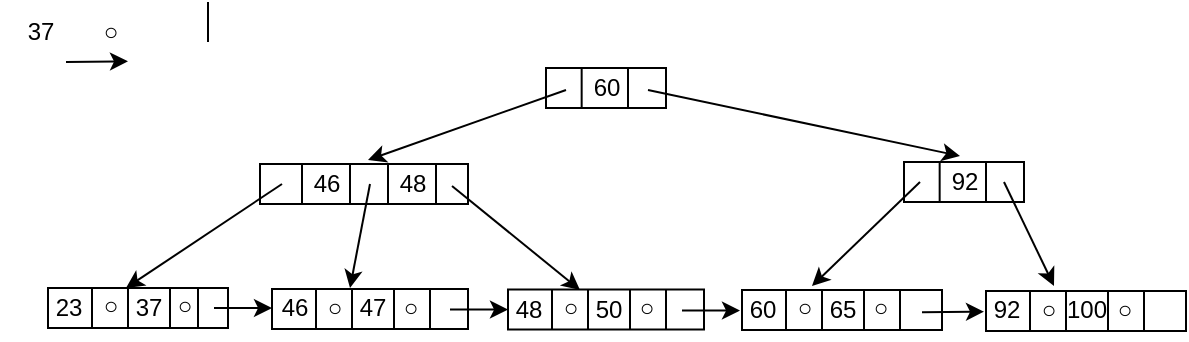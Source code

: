 <mxfile version="21.0.10" type="device"><diagram name="Page-1" id="10a91c8b-09ff-31b1-d368-03940ed4cc9e"><mxGraphModel dx="721" dy="346" grid="1" gridSize="10" guides="1" tooltips="1" connect="1" arrows="1" fold="1" page="1" pageScale="1" pageWidth="1100" pageHeight="850" background="none" math="0" shadow="0"><root><mxCell id="0"/><mxCell id="1" parent="0"/><mxCell id="BPjJ4LIaMayB5LNIsKTq-1" value="" style="rounded=0;whiteSpace=wrap;html=1;" vertex="1" parent="1"><mxGeometry x="176" y="193" width="104" height="20" as="geometry"/></mxCell><mxCell id="BPjJ4LIaMayB5LNIsKTq-2" value="" style="endArrow=none;html=1;rounded=0;" edge="1" parent="1"><mxGeometry width="50" height="50" relative="1" as="geometry"><mxPoint x="197" y="213" as="sourcePoint"/><mxPoint x="197" y="193" as="targetPoint"/></mxGeometry></mxCell><mxCell id="BPjJ4LIaMayB5LNIsKTq-4" value="" style="shape=image;html=1;verticalAlign=top;verticalLabelPosition=bottom;labelBackgroundColor=#ffffff;imageAspect=0;aspect=fixed;image=https://cdn1.iconfinder.com/data/icons/bootstrap-vol-2/16/dot-128.png" vertex="1" parent="1"><mxGeometry x="173" y="189" width="28" height="28" as="geometry"/></mxCell><mxCell id="BPjJ4LIaMayB5LNIsKTq-5" value="46&lt;br&gt;" style="text;html=1;align=center;verticalAlign=middle;resizable=0;points=[];autosize=1;strokeColor=none;fillColor=none;" vertex="1" parent="1"><mxGeometry x="189" y="188" width="40" height="30" as="geometry"/></mxCell><mxCell id="BPjJ4LIaMayB5LNIsKTq-6" value="" style="shape=image;html=1;verticalAlign=top;verticalLabelPosition=bottom;labelBackgroundColor=#ffffff;imageAspect=0;aspect=fixed;image=https://cdn1.iconfinder.com/data/icons/bootstrap-vol-2/16/dot-128.png" vertex="1" parent="1"><mxGeometry x="110" y="112" width="28" height="28" as="geometry"/></mxCell><mxCell id="BPjJ4LIaMayB5LNIsKTq-8" value="" style="endArrow=none;html=1;rounded=0;" edge="1" parent="1"><mxGeometry width="50" height="50" relative="1" as="geometry"><mxPoint x="221" y="213" as="sourcePoint"/><mxPoint x="221" y="193" as="targetPoint"/></mxGeometry></mxCell><mxCell id="BPjJ4LIaMayB5LNIsKTq-9" value="" style="endArrow=none;html=1;rounded=0;" edge="1" parent="1"><mxGeometry width="50" height="50" relative="1" as="geometry"><mxPoint x="150" y="132" as="sourcePoint"/><mxPoint x="150" y="112" as="targetPoint"/></mxGeometry></mxCell><mxCell id="BPjJ4LIaMayB5LNIsKTq-10" value="" style="shape=image;html=1;verticalAlign=top;verticalLabelPosition=bottom;labelBackgroundColor=#ffffff;imageAspect=0;aspect=fixed;image=https://cdn1.iconfinder.com/data/icons/bootstrap-vol-2/16/dot-128.png" vertex="1" parent="1"><mxGeometry x="217" y="189" width="28" height="28" as="geometry"/></mxCell><mxCell id="BPjJ4LIaMayB5LNIsKTq-11" value="" style="endArrow=none;html=1;rounded=0;" edge="1" parent="1"><mxGeometry width="50" height="50" relative="1" as="geometry"><mxPoint x="240" y="213" as="sourcePoint"/><mxPoint x="240" y="193" as="targetPoint"/></mxGeometry></mxCell><mxCell id="BPjJ4LIaMayB5LNIsKTq-12" value="48" style="text;html=1;align=center;verticalAlign=middle;resizable=0;points=[];autosize=1;strokeColor=none;fillColor=none;" vertex="1" parent="1"><mxGeometry x="232" y="188" width="40" height="30" as="geometry"/></mxCell><mxCell id="BPjJ4LIaMayB5LNIsKTq-14" value="" style="endArrow=none;html=1;rounded=0;" edge="1" parent="1"><mxGeometry width="50" height="50" relative="1" as="geometry"><mxPoint x="264" y="213" as="sourcePoint"/><mxPoint x="264" y="193" as="targetPoint"/></mxGeometry></mxCell><mxCell id="BPjJ4LIaMayB5LNIsKTq-15" value="" style="rounded=0;whiteSpace=wrap;html=1;" vertex="1" parent="1"><mxGeometry x="70" y="255" width="90" height="20" as="geometry"/></mxCell><mxCell id="BPjJ4LIaMayB5LNIsKTq-18" value="23" style="text;html=1;align=center;verticalAlign=middle;resizable=0;points=[];autosize=1;strokeColor=none;fillColor=none;" vertex="1" parent="1"><mxGeometry x="60" y="250" width="40" height="30" as="geometry"/></mxCell><mxCell id="BPjJ4LIaMayB5LNIsKTq-19" value="" style="endArrow=none;html=1;rounded=0;" edge="1" parent="1"><mxGeometry width="50" height="50" relative="1" as="geometry"><mxPoint x="92" y="275" as="sourcePoint"/><mxPoint x="92" y="255" as="targetPoint"/></mxGeometry></mxCell><mxCell id="BPjJ4LIaMayB5LNIsKTq-21" value="" style="endArrow=none;html=1;rounded=0;" edge="1" parent="1"><mxGeometry width="50" height="50" relative="1" as="geometry"><mxPoint x="110" y="275" as="sourcePoint"/><mxPoint x="110" y="255" as="targetPoint"/></mxGeometry></mxCell><mxCell id="BPjJ4LIaMayB5LNIsKTq-23" value="" style="shape=image;html=1;verticalAlign=top;verticalLabelPosition=bottom;labelBackgroundColor=#ffffff;imageAspect=0;aspect=fixed;image=https://cdn1.iconfinder.com/data/icons/bootstrap-vol-2/16/dot-128.png" vertex="1" parent="1"><mxGeometry x="139" y="251" width="28" height="28" as="geometry"/></mxCell><mxCell id="BPjJ4LIaMayB5LNIsKTq-24" value="" style="endArrow=none;html=1;rounded=0;" edge="1" parent="1"><mxGeometry width="50" height="50" relative="1" as="geometry"><mxPoint x="131" y="275" as="sourcePoint"/><mxPoint x="131" y="255" as="targetPoint"/><Array as="points"><mxPoint x="131" y="270"/></Array></mxGeometry></mxCell><mxCell id="BPjJ4LIaMayB5LNIsKTq-29" value="○" style="text;html=1;align=center;verticalAlign=middle;resizable=0;points=[];autosize=1;strokeColor=none;fillColor=none;" vertex="1" parent="1"><mxGeometry x="86" y="249" width="30" height="30" as="geometry"/></mxCell><mxCell id="BPjJ4LIaMayB5LNIsKTq-30" value="37&lt;br&gt;" style="text;html=1;align=center;verticalAlign=middle;resizable=0;points=[];autosize=1;strokeColor=none;fillColor=none;" vertex="1" parent="1"><mxGeometry x="100" y="250" width="40" height="30" as="geometry"/></mxCell><mxCell id="BPjJ4LIaMayB5LNIsKTq-31" value="" style="endArrow=none;html=1;rounded=0;" edge="1" parent="1"><mxGeometry width="50" height="50" relative="1" as="geometry"><mxPoint x="145" y="275" as="sourcePoint"/><mxPoint x="145" y="255" as="targetPoint"/></mxGeometry></mxCell><mxCell id="BPjJ4LIaMayB5LNIsKTq-32" value="○" style="text;html=1;align=center;verticalAlign=middle;resizable=0;points=[];autosize=1;strokeColor=none;fillColor=none;" vertex="1" parent="1"><mxGeometry x="86" y="112" width="30" height="30" as="geometry"/></mxCell><mxCell id="BPjJ4LIaMayB5LNIsKTq-33" value="○" style="text;html=1;align=center;verticalAlign=middle;resizable=0;points=[];autosize=1;strokeColor=none;fillColor=none;" vertex="1" parent="1"><mxGeometry x="123" y="249" width="30" height="30" as="geometry"/></mxCell><mxCell id="BPjJ4LIaMayB5LNIsKTq-34" value="37&lt;br&gt;" style="text;html=1;align=center;verticalAlign=middle;resizable=0;points=[];autosize=1;strokeColor=none;fillColor=none;" vertex="1" parent="1"><mxGeometry x="46" y="112" width="40" height="30" as="geometry"/></mxCell><mxCell id="BPjJ4LIaMayB5LNIsKTq-45" value="" style="rounded=0;whiteSpace=wrap;html=1;" vertex="1" parent="1"><mxGeometry x="182" y="255.5" width="98" height="20" as="geometry"/></mxCell><mxCell id="BPjJ4LIaMayB5LNIsKTq-46" value="" style="endArrow=none;html=1;rounded=0;" edge="1" parent="1"><mxGeometry width="50" height="50" relative="1" as="geometry"><mxPoint x="204" y="275.5" as="sourcePoint"/><mxPoint x="204" y="255.5" as="targetPoint"/></mxGeometry></mxCell><mxCell id="BPjJ4LIaMayB5LNIsKTq-47" value="" style="endArrow=none;html=1;rounded=0;" edge="1" parent="1"><mxGeometry width="50" height="50" relative="1" as="geometry"><mxPoint x="222" y="275.5" as="sourcePoint"/><mxPoint x="222" y="255.5" as="targetPoint"/></mxGeometry></mxCell><mxCell id="BPjJ4LIaMayB5LNIsKTq-49" value="" style="endArrow=none;html=1;rounded=0;" edge="1" parent="1"><mxGeometry width="50" height="50" relative="1" as="geometry"><mxPoint x="243" y="275.5" as="sourcePoint"/><mxPoint x="243" y="255.5" as="targetPoint"/></mxGeometry></mxCell><mxCell id="BPjJ4LIaMayB5LNIsKTq-50" value="○" style="text;html=1;align=center;verticalAlign=middle;resizable=0;points=[];autosize=1;strokeColor=none;fillColor=none;" vertex="1" parent="1"><mxGeometry x="198" y="249.5" width="30" height="30" as="geometry"/></mxCell><mxCell id="BPjJ4LIaMayB5LNIsKTq-51" value="46" style="text;html=1;align=center;verticalAlign=middle;resizable=0;points=[];autosize=1;strokeColor=none;fillColor=none;" vertex="1" parent="1"><mxGeometry x="173" y="250" width="40" height="30" as="geometry"/></mxCell><mxCell id="BPjJ4LIaMayB5LNIsKTq-52" value="" style="endArrow=none;html=1;rounded=0;" edge="1" parent="1"><mxGeometry width="50" height="50" relative="1" as="geometry"><mxPoint x="261" y="275.5" as="sourcePoint"/><mxPoint x="261" y="255.5" as="targetPoint"/></mxGeometry></mxCell><mxCell id="BPjJ4LIaMayB5LNIsKTq-53" value="○" style="text;html=1;align=center;verticalAlign=middle;resizable=0;points=[];autosize=1;strokeColor=none;fillColor=none;" vertex="1" parent="1"><mxGeometry x="236" y="249.5" width="30" height="30" as="geometry"/></mxCell><mxCell id="BPjJ4LIaMayB5LNIsKTq-54" value="47" style="text;html=1;align=center;verticalAlign=middle;resizable=0;points=[];autosize=1;strokeColor=none;fillColor=none;" vertex="1" parent="1"><mxGeometry x="212" y="249.5" width="40" height="30" as="geometry"/></mxCell><mxCell id="BPjJ4LIaMayB5LNIsKTq-58" value="" style="shape=image;html=1;verticalAlign=top;verticalLabelPosition=bottom;labelBackgroundColor=#ffffff;imageAspect=0;aspect=fixed;image=https://cdn1.iconfinder.com/data/icons/bootstrap-vol-2/16/dot-128.png" vertex="1" parent="1"><mxGeometry x="256" y="252" width="28" height="28" as="geometry"/></mxCell><mxCell id="BPjJ4LIaMayB5LNIsKTq-60" value="" style="rounded=0;whiteSpace=wrap;html=1;" vertex="1" parent="1"><mxGeometry x="417" y="256" width="100" height="20" as="geometry"/></mxCell><mxCell id="BPjJ4LIaMayB5LNIsKTq-61" value="" style="endArrow=none;html=1;rounded=0;" edge="1" parent="1"><mxGeometry width="50" height="50" relative="1" as="geometry"><mxPoint x="439" y="276" as="sourcePoint"/><mxPoint x="439" y="256" as="targetPoint"/></mxGeometry></mxCell><mxCell id="BPjJ4LIaMayB5LNIsKTq-62" value="" style="endArrow=none;html=1;rounded=0;" edge="1" parent="1"><mxGeometry width="50" height="50" relative="1" as="geometry"><mxPoint x="457" y="276" as="sourcePoint"/><mxPoint x="457" y="256" as="targetPoint"/></mxGeometry></mxCell><mxCell id="BPjJ4LIaMayB5LNIsKTq-63" value="" style="endArrow=none;html=1;rounded=0;" edge="1" parent="1"><mxGeometry width="50" height="50" relative="1" as="geometry"><mxPoint x="478" y="276" as="sourcePoint"/><mxPoint x="478" y="256" as="targetPoint"/></mxGeometry></mxCell><mxCell id="BPjJ4LIaMayB5LNIsKTq-64" value="○" style="text;html=1;align=center;verticalAlign=middle;resizable=0;points=[];autosize=1;strokeColor=none;fillColor=none;" vertex="1" parent="1"><mxGeometry x="433" y="250" width="30" height="30" as="geometry"/></mxCell><mxCell id="BPjJ4LIaMayB5LNIsKTq-65" value="" style="endArrow=none;html=1;rounded=0;" edge="1" parent="1"><mxGeometry width="50" height="50" relative="1" as="geometry"><mxPoint x="496" y="276" as="sourcePoint"/><mxPoint x="496" y="256" as="targetPoint"/></mxGeometry></mxCell><mxCell id="BPjJ4LIaMayB5LNIsKTq-66" value="○" style="text;html=1;align=center;verticalAlign=middle;resizable=0;points=[];autosize=1;strokeColor=none;fillColor=none;" vertex="1" parent="1"><mxGeometry x="471" y="250" width="30" height="30" as="geometry"/></mxCell><mxCell id="BPjJ4LIaMayB5LNIsKTq-67" value="65" style="text;html=1;align=center;verticalAlign=middle;resizable=0;points=[];autosize=1;strokeColor=none;fillColor=none;" vertex="1" parent="1"><mxGeometry x="447" y="251" width="40" height="30" as="geometry"/></mxCell><mxCell id="BPjJ4LIaMayB5LNIsKTq-73" value="60" style="text;html=1;align=center;verticalAlign=middle;resizable=0;points=[];autosize=1;strokeColor=none;fillColor=none;" vertex="1" parent="1"><mxGeometry x="407" y="250.5" width="40" height="30" as="geometry"/></mxCell><mxCell id="BPjJ4LIaMayB5LNIsKTq-74" value="" style="endArrow=classic;html=1;rounded=0;" edge="1" parent="1"><mxGeometry width="50" height="50" relative="1" as="geometry"><mxPoint x="187" y="203" as="sourcePoint"/><mxPoint x="109" y="255" as="targetPoint"/></mxGeometry></mxCell><mxCell id="BPjJ4LIaMayB5LNIsKTq-69" value="92" style="text;html=1;align=center;verticalAlign=middle;resizable=0;points=[];autosize=1;strokeColor=none;fillColor=none;" vertex="1" parent="1"><mxGeometry x="529" y="249.5" width="40" height="30" as="geometry"/></mxCell><mxCell id="BPjJ4LIaMayB5LNIsKTq-78" value="" style="endArrow=classic;html=1;rounded=0;" edge="1" parent="1"><mxGeometry width="50" height="50" relative="1" as="geometry"><mxPoint x="153" y="265" as="sourcePoint"/><mxPoint x="182" y="265" as="targetPoint"/></mxGeometry></mxCell><mxCell id="BPjJ4LIaMayB5LNIsKTq-80" value="" style="shape=image;html=1;verticalAlign=top;verticalLabelPosition=bottom;labelBackgroundColor=#ffffff;imageAspect=0;aspect=fixed;image=https://cdn1.iconfinder.com/data/icons/bootstrap-vol-2/16/dot-128.png" vertex="1" parent="1"><mxGeometry x="493" y="253" width="28" height="28" as="geometry"/></mxCell><mxCell id="BPjJ4LIaMayB5LNIsKTq-82" value="" style="endArrow=classic;html=1;rounded=0;" edge="1" parent="1"><mxGeometry width="50" height="50" relative="1" as="geometry"><mxPoint x="79" y="142.0" as="sourcePoint"/><mxPoint x="110" y="141.67" as="targetPoint"/></mxGeometry></mxCell><mxCell id="BPjJ4LIaMayB5LNIsKTq-84" value="" style="rounded=0;whiteSpace=wrap;html=1;" vertex="1" parent="1"><mxGeometry x="539" y="256.5" width="100" height="20" as="geometry"/></mxCell><mxCell id="BPjJ4LIaMayB5LNIsKTq-83" value="" style="endArrow=classic;html=1;rounded=0;" edge="1" parent="1"><mxGeometry width="50" height="50" relative="1" as="geometry"><mxPoint x="507" y="267.16" as="sourcePoint"/><mxPoint x="538" y="266.83" as="targetPoint"/></mxGeometry></mxCell><mxCell id="BPjJ4LIaMayB5LNIsKTq-85" value="" style="endArrow=none;html=1;rounded=0;" edge="1" parent="1"><mxGeometry width="50" height="50" relative="1" as="geometry"><mxPoint x="561" y="276.5" as="sourcePoint"/><mxPoint x="561" y="256.5" as="targetPoint"/></mxGeometry></mxCell><mxCell id="BPjJ4LIaMayB5LNIsKTq-86" value="" style="endArrow=none;html=1;rounded=0;" edge="1" parent="1"><mxGeometry width="50" height="50" relative="1" as="geometry"><mxPoint x="579" y="276.5" as="sourcePoint"/><mxPoint x="579" y="256.5" as="targetPoint"/></mxGeometry></mxCell><mxCell id="BPjJ4LIaMayB5LNIsKTq-87" value="" style="endArrow=none;html=1;rounded=0;" edge="1" parent="1"><mxGeometry width="50" height="50" relative="1" as="geometry"><mxPoint x="600" y="276.5" as="sourcePoint"/><mxPoint x="600" y="256.5" as="targetPoint"/></mxGeometry></mxCell><mxCell id="BPjJ4LIaMayB5LNIsKTq-88" value="○" style="text;html=1;align=center;verticalAlign=middle;resizable=0;points=[];autosize=1;strokeColor=none;fillColor=none;" vertex="1" parent="1"><mxGeometry x="555" y="250.5" width="30" height="30" as="geometry"/></mxCell><mxCell id="BPjJ4LIaMayB5LNIsKTq-89" value="" style="endArrow=none;html=1;rounded=0;" edge="1" parent="1"><mxGeometry width="50" height="50" relative="1" as="geometry"><mxPoint x="618" y="276.5" as="sourcePoint"/><mxPoint x="618" y="256.5" as="targetPoint"/></mxGeometry></mxCell><mxCell id="BPjJ4LIaMayB5LNIsKTq-90" value="○" style="text;html=1;align=center;verticalAlign=middle;resizable=0;points=[];autosize=1;strokeColor=none;fillColor=none;" vertex="1" parent="1"><mxGeometry x="593" y="250.5" width="30" height="30" as="geometry"/></mxCell><mxCell id="BPjJ4LIaMayB5LNIsKTq-91" value="100" style="text;html=1;align=center;verticalAlign=middle;resizable=0;points=[];autosize=1;strokeColor=none;fillColor=none;" vertex="1" parent="1"><mxGeometry x="569" y="250.5" width="40" height="30" as="geometry"/></mxCell><mxCell id="BPjJ4LIaMayB5LNIsKTq-94" value="92" style="text;html=1;align=center;verticalAlign=middle;resizable=0;points=[];autosize=1;strokeColor=none;fillColor=none;" vertex="1" parent="1"><mxGeometry x="529" y="250.5" width="40" height="30" as="geometry"/></mxCell><mxCell id="BPjJ4LIaMayB5LNIsKTq-100" value="" style="endArrow=classic;html=1;rounded=0;" edge="1" parent="1"><mxGeometry width="50" height="50" relative="1" as="geometry"><mxPoint x="231" y="203" as="sourcePoint"/><mxPoint x="221" y="255" as="targetPoint"/></mxGeometry></mxCell><mxCell id="BPjJ4LIaMayB5LNIsKTq-104" value="" style="rounded=0;whiteSpace=wrap;html=1;" vertex="1" parent="1"><mxGeometry x="319" y="145" width="60" height="20" as="geometry"/></mxCell><mxCell id="BPjJ4LIaMayB5LNIsKTq-101" value="60" style="text;html=1;align=center;verticalAlign=middle;resizable=0;points=[];autosize=1;strokeColor=none;fillColor=none;" vertex="1" parent="1"><mxGeometry x="329" y="140" width="40" height="30" as="geometry"/></mxCell><mxCell id="BPjJ4LIaMayB5LNIsKTq-105" value="" style="endArrow=none;html=1;rounded=0;" edge="1" parent="1"><mxGeometry width="50" height="50" relative="1" as="geometry"><mxPoint x="336.83" y="165" as="sourcePoint"/><mxPoint x="336.83" y="145" as="targetPoint"/></mxGeometry></mxCell><mxCell id="BPjJ4LIaMayB5LNIsKTq-107" value="" style="endArrow=none;html=1;rounded=0;" edge="1" parent="1"><mxGeometry width="50" height="50" relative="1" as="geometry"><mxPoint x="360" y="165" as="sourcePoint"/><mxPoint x="360" y="145" as="targetPoint"/></mxGeometry></mxCell><mxCell id="BPjJ4LIaMayB5LNIsKTq-113" value="" style="shape=image;html=1;verticalAlign=top;verticalLabelPosition=bottom;labelBackgroundColor=#ffffff;imageAspect=0;aspect=fixed;image=https://cdn1.iconfinder.com/data/icons/bootstrap-vol-2/16/dot-128.png" vertex="1" parent="1"><mxGeometry x="356" y="141" width="28" height="28" as="geometry"/></mxCell><mxCell id="BPjJ4LIaMayB5LNIsKTq-114" value="" style="shape=image;html=1;verticalAlign=top;verticalLabelPosition=bottom;labelBackgroundColor=#ffffff;imageAspect=0;aspect=fixed;image=https://cdn1.iconfinder.com/data/icons/bootstrap-vol-2/16/dot-128.png" vertex="1" parent="1"><mxGeometry x="314" y="141" width="28" height="28" as="geometry"/></mxCell><mxCell id="BPjJ4LIaMayB5LNIsKTq-116" value="" style="rounded=0;whiteSpace=wrap;html=1;" vertex="1" parent="1"><mxGeometry x="300" y="255.75" width="98" height="20" as="geometry"/></mxCell><mxCell id="BPjJ4LIaMayB5LNIsKTq-117" value="" style="endArrow=none;html=1;rounded=0;" edge="1" parent="1"><mxGeometry width="50" height="50" relative="1" as="geometry"><mxPoint x="322" y="275.75" as="sourcePoint"/><mxPoint x="322" y="255.75" as="targetPoint"/></mxGeometry></mxCell><mxCell id="BPjJ4LIaMayB5LNIsKTq-118" value="" style="endArrow=none;html=1;rounded=0;" edge="1" parent="1"><mxGeometry width="50" height="50" relative="1" as="geometry"><mxPoint x="340" y="275.75" as="sourcePoint"/><mxPoint x="340" y="255.75" as="targetPoint"/></mxGeometry></mxCell><mxCell id="BPjJ4LIaMayB5LNIsKTq-119" value="" style="endArrow=none;html=1;rounded=0;" edge="1" parent="1"><mxGeometry width="50" height="50" relative="1" as="geometry"><mxPoint x="361" y="275.75" as="sourcePoint"/><mxPoint x="361" y="255.75" as="targetPoint"/></mxGeometry></mxCell><mxCell id="BPjJ4LIaMayB5LNIsKTq-120" value="○" style="text;html=1;align=center;verticalAlign=middle;resizable=0;points=[];autosize=1;strokeColor=none;fillColor=none;" vertex="1" parent="1"><mxGeometry x="316" y="249.75" width="30" height="30" as="geometry"/></mxCell><mxCell id="BPjJ4LIaMayB5LNIsKTq-121" value="" style="endArrow=none;html=1;rounded=0;" edge="1" parent="1"><mxGeometry width="50" height="50" relative="1" as="geometry"><mxPoint x="379" y="275.75" as="sourcePoint"/><mxPoint x="379" y="255.75" as="targetPoint"/></mxGeometry></mxCell><mxCell id="BPjJ4LIaMayB5LNIsKTq-122" value="○" style="text;html=1;align=center;verticalAlign=middle;resizable=0;points=[];autosize=1;strokeColor=none;fillColor=none;" vertex="1" parent="1"><mxGeometry x="354" y="249.75" width="30" height="30" as="geometry"/></mxCell><mxCell id="BPjJ4LIaMayB5LNIsKTq-123" value="50" style="text;html=1;align=center;verticalAlign=middle;resizable=0;points=[];autosize=1;strokeColor=none;fillColor=none;" vertex="1" parent="1"><mxGeometry x="330" y="250.75" width="40" height="30" as="geometry"/></mxCell><mxCell id="BPjJ4LIaMayB5LNIsKTq-124" value="" style="shape=image;html=1;verticalAlign=top;verticalLabelPosition=bottom;labelBackgroundColor=#ffffff;imageAspect=0;aspect=fixed;image=https://cdn1.iconfinder.com/data/icons/bootstrap-vol-2/16/dot-128.png" vertex="1" parent="1"><mxGeometry x="374" y="252.25" width="28" height="28" as="geometry"/></mxCell><mxCell id="BPjJ4LIaMayB5LNIsKTq-125" value="48" style="text;html=1;align=center;verticalAlign=middle;resizable=0;points=[];autosize=1;strokeColor=none;fillColor=none;" vertex="1" parent="1"><mxGeometry x="290" y="250.75" width="40" height="30" as="geometry"/></mxCell><mxCell id="BPjJ4LIaMayB5LNIsKTq-126" value="" style="endArrow=classic;html=1;rounded=0;" edge="1" parent="1"><mxGeometry width="50" height="50" relative="1" as="geometry"><mxPoint x="271" y="265.8" as="sourcePoint"/><mxPoint x="300" y="265.8" as="targetPoint"/></mxGeometry></mxCell><mxCell id="BPjJ4LIaMayB5LNIsKTq-127" value="" style="endArrow=classic;html=1;rounded=0;" edge="1" parent="1"><mxGeometry width="50" height="50" relative="1" as="geometry"><mxPoint x="387" y="266.3" as="sourcePoint"/><mxPoint x="416" y="266.3" as="targetPoint"/></mxGeometry></mxCell><mxCell id="BPjJ4LIaMayB5LNIsKTq-134" value="" style="rounded=0;whiteSpace=wrap;html=1;" vertex="1" parent="1"><mxGeometry x="498" y="192" width="60" height="20" as="geometry"/></mxCell><mxCell id="BPjJ4LIaMayB5LNIsKTq-135" value="92" style="text;html=1;align=center;verticalAlign=middle;resizable=0;points=[];autosize=1;strokeColor=none;fillColor=none;" vertex="1" parent="1"><mxGeometry x="508" y="187" width="40" height="30" as="geometry"/></mxCell><mxCell id="BPjJ4LIaMayB5LNIsKTq-136" value="" style="endArrow=none;html=1;rounded=0;" edge="1" parent="1"><mxGeometry width="50" height="50" relative="1" as="geometry"><mxPoint x="515.83" y="212" as="sourcePoint"/><mxPoint x="515.83" y="192" as="targetPoint"/></mxGeometry></mxCell><mxCell id="BPjJ4LIaMayB5LNIsKTq-137" value="" style="endArrow=none;html=1;rounded=0;" edge="1" parent="1"><mxGeometry width="50" height="50" relative="1" as="geometry"><mxPoint x="539" y="212" as="sourcePoint"/><mxPoint x="539" y="192" as="targetPoint"/></mxGeometry></mxCell><mxCell id="BPjJ4LIaMayB5LNIsKTq-138" value="" style="shape=image;html=1;verticalAlign=top;verticalLabelPosition=bottom;labelBackgroundColor=#ffffff;imageAspect=0;aspect=fixed;image=https://cdn1.iconfinder.com/data/icons/bootstrap-vol-2/16/dot-128.png" vertex="1" parent="1"><mxGeometry x="535" y="188" width="28" height="28" as="geometry"/></mxCell><mxCell id="BPjJ4LIaMayB5LNIsKTq-139" value="" style="shape=image;html=1;verticalAlign=top;verticalLabelPosition=bottom;labelBackgroundColor=#ffffff;imageAspect=0;aspect=fixed;image=https://cdn1.iconfinder.com/data/icons/bootstrap-vol-2/16/dot-128.png" vertex="1" parent="1"><mxGeometry x="493" y="188" width="28" height="28" as="geometry"/></mxCell><mxCell id="BPjJ4LIaMayB5LNIsKTq-140" value="" style="shape=image;html=1;verticalAlign=top;verticalLabelPosition=bottom;labelBackgroundColor=#ffffff;imageAspect=0;aspect=fixed;image=https://cdn1.iconfinder.com/data/icons/bootstrap-vol-2/16/dot-128.png" vertex="1" parent="1"><mxGeometry x="258" y="189" width="28" height="28" as="geometry"/></mxCell><mxCell id="BPjJ4LIaMayB5LNIsKTq-141" value="" style="endArrow=classic;html=1;rounded=0;" edge="1" parent="1"><mxGeometry width="50" height="50" relative="1" as="geometry"><mxPoint x="272" y="204" as="sourcePoint"/><mxPoint x="336" y="256" as="targetPoint"/></mxGeometry></mxCell><mxCell id="BPjJ4LIaMayB5LNIsKTq-142" value="" style="endArrow=classic;html=1;rounded=0;" edge="1" parent="1"><mxGeometry width="50" height="50" relative="1" as="geometry"><mxPoint x="506" y="202" as="sourcePoint"/><mxPoint x="452" y="254" as="targetPoint"/></mxGeometry></mxCell><mxCell id="BPjJ4LIaMayB5LNIsKTq-143" value="" style="endArrow=classic;html=1;rounded=0;" edge="1" parent="1"><mxGeometry width="50" height="50" relative="1" as="geometry"><mxPoint x="548" y="202" as="sourcePoint"/><mxPoint x="573" y="254" as="targetPoint"/></mxGeometry></mxCell><mxCell id="BPjJ4LIaMayB5LNIsKTq-144" value="" style="endArrow=classic;html=1;rounded=0;" edge="1" parent="1"><mxGeometry width="50" height="50" relative="1" as="geometry"><mxPoint x="370" y="156" as="sourcePoint"/><mxPoint x="526" y="189" as="targetPoint"/></mxGeometry></mxCell><mxCell id="BPjJ4LIaMayB5LNIsKTq-145" value="" style="endArrow=classic;html=1;rounded=0;" edge="1" parent="1"><mxGeometry width="50" height="50" relative="1" as="geometry"><mxPoint x="329" y="156" as="sourcePoint"/><mxPoint x="230" y="191" as="targetPoint"/></mxGeometry></mxCell></root></mxGraphModel></diagram></mxfile>